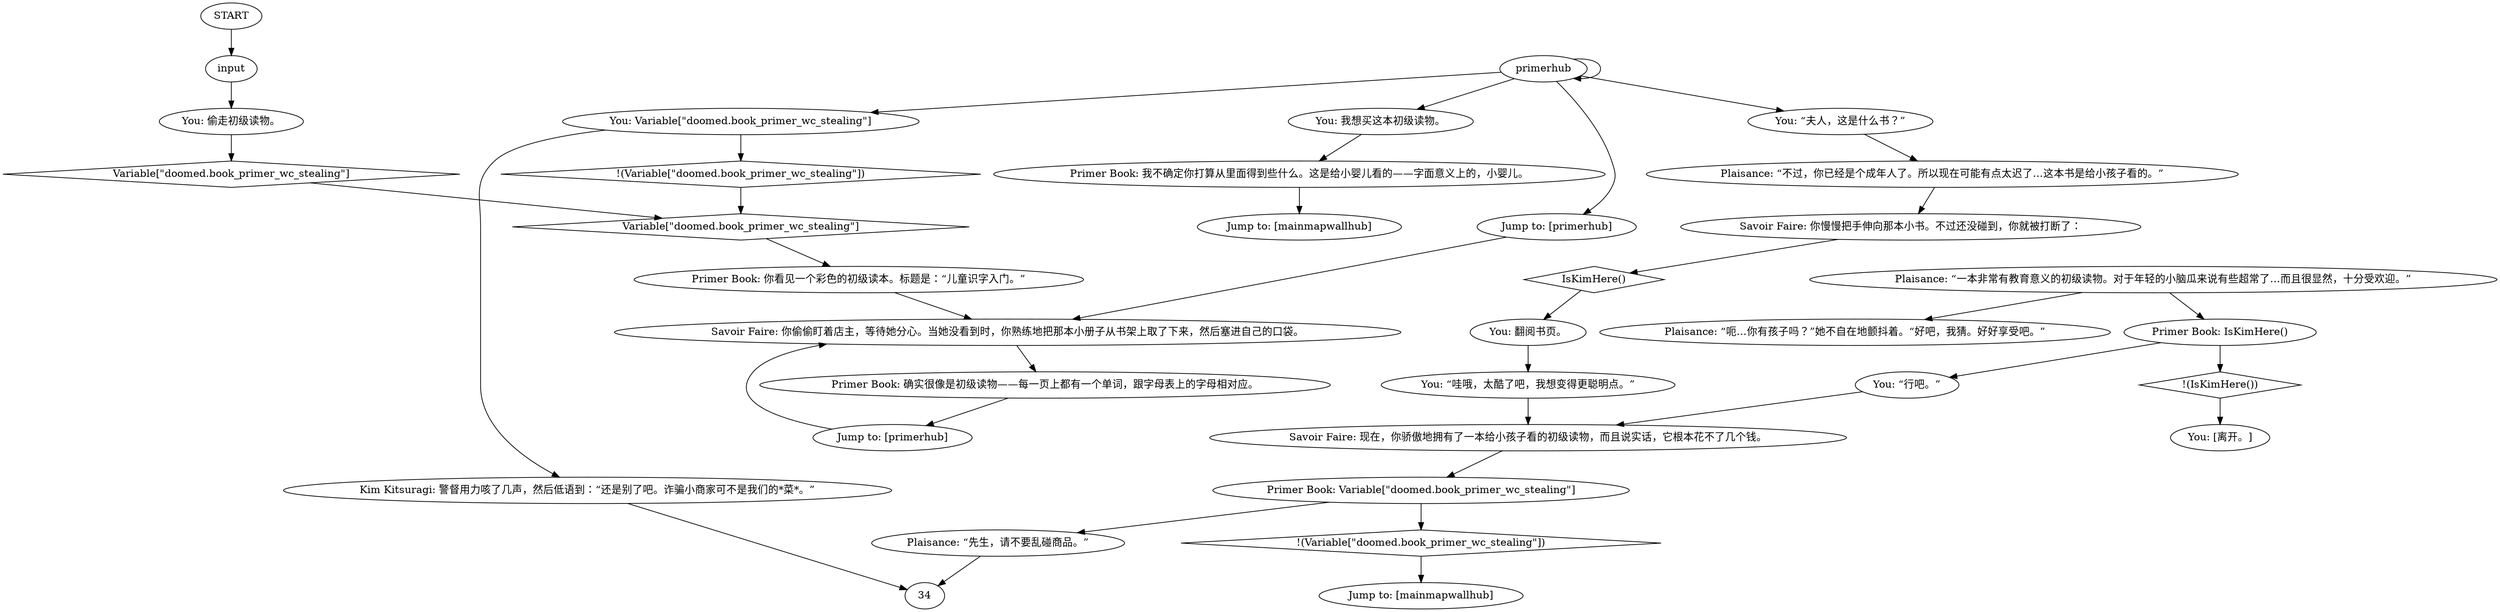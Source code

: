 # BOOKSTORE / PRIMERBOOK
# A primer-book (quest item for Arx)
# ==================================================
digraph G {
	  0 [label="START"];
	  1 [label="input"];
	  2 [label="You: “夫人，这是什么书？”"];
	  3 [label="Plaisance: “一本非常有教育意义的初级读物。对于年轻的小脑瓜来说有些超常了…而且很显然，十分受欢迎。”"];
	  4 [label="Plaisance: “不过，你已经是个成年人了。所以现在可能有点太迟了…这本书是给小孩子看的。”"];
	  5 [label="Savoir Faire: 现在，你骄傲地拥有了一本给小孩子看的初级读物，而且说实话，它根本花不了几个钱。"];
	  6 [label="Primer Book: 确实很像是初级读物——每一页上都有一个单词，跟字母表上的字母相对应。"];
	  7 [label="You: “哇哦，太酷了吧，我想变得更聪明点。”"];
	  8 [label="Primer Book: IsKimHere()"];
	  9 [label="IsKimHere()", shape=diamond];
	  10 [label="!(IsKimHere())", shape=diamond];
	  11 [label="You: “行吧。”"];
	  12 [label="Plaisance: “呃…你有孩子吗？”她不自在地颤抖着。“好吧，我猜。好好享受吧。”"];
	  13 [label="Primer Book: 我不确定你打算从里面得到些什么。这是给小婴儿看的——字面意义上的，小婴儿。"];
	  14 [label="Jump to: [primerhub]"];
	  15 [label="Savoir Faire: 你慢慢把手伸向那本小书。不过还没碰到，你就被打断了："];
	  16 [label="Jump to: [mainmapwallhub]"];
	  17 [label="Primer Book: Variable[\"doomed.book_primer_wc_stealing\"]"];
	  18 [label="Variable[\"doomed.book_primer_wc_stealing\"]", shape=diamond];
	  19 [label="!(Variable[\"doomed.book_primer_wc_stealing\"])", shape=diamond];
	  20 [label="Plaisance: “先生，请不要乱碰商品。”"];
	  21 [label="You: [离开。]"];
	  22 [label="primerhub"];
	  23 [label="Savoir Faire: 你偷偷盯着店主，等待她分心。当她没看到时，你熟练地把那本小册子从书架上取了下来，然后塞进自己的口袋。"];
	  24 [label="Primer Book: 你看见一个彩色的初级读本。标题是：“儿童识字入门。”"];
	  25 [label="You: 偷走初级读物。"];
	  26 [label="You: Variable[\"doomed.book_primer_wc_stealing\"]"];
	  27 [label="Variable[\"doomed.book_primer_wc_stealing\"]", shape=diamond];
	  28 [label="!(Variable[\"doomed.book_primer_wc_stealing\"])", shape=diamond];
	  29 [label="Kim Kitsuragi: 警督用力咳了几声，然后低语到：“还是别了吧。诈骗小商家可不是我们的*菜*。”"];
	  30 [label="You: 翻阅书页。"];
	  31 [label="You: 我想买这本初级读物。"];
	  32 [label="Jump to: [primerhub]"];
	  33 [label="Jump to: [mainmapwallhub]"];
	  0 -> 1
	  1 -> 25
	  2 -> 4
	  3 -> 8
	  3 -> 12
	  4 -> 15
	  5 -> 17
	  6 -> 14
	  7 -> 5
	  8 -> 10
	  8 -> 11
	  9 -> 30
	  10 -> 21
	  11 -> 5
	  13 -> 33
	  14 -> 23
	  15 -> 9
	  17 -> 19
	  17 -> 20
	  18 -> 24
	  19 -> 16
	  20 -> 34
	  22 -> 32
	  22 -> 2
	  22 -> 22
	  22 -> 26
	  22 -> 31
	  23 -> 6
	  24 -> 23
	  25 -> 27
	  26 -> 28
	  26 -> 29
	  27 -> 18
	  28 -> 18
	  29 -> 34
	  30 -> 7
	  31 -> 13
	  32 -> 23
}

